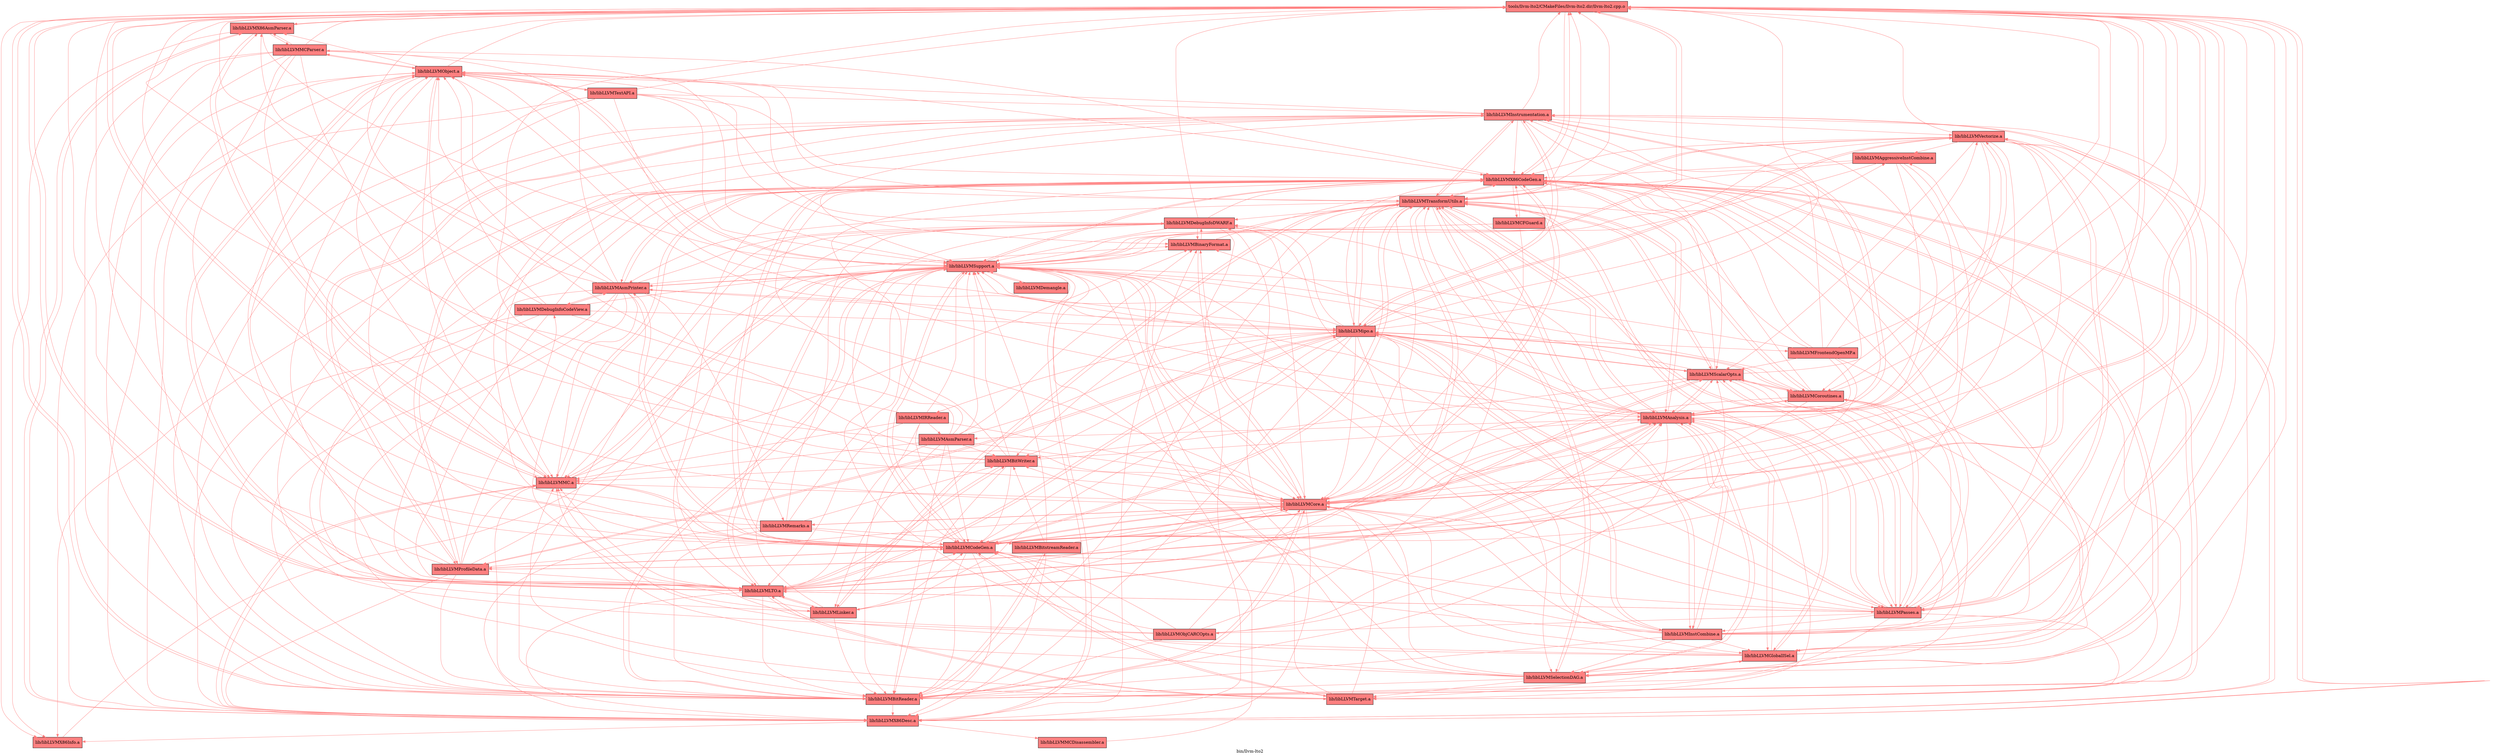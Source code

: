 digraph "bin/llvm-lto2" {
	label="bin/llvm-lto2";

	Node0x562ec1302b88 [shape=record,shape=record,style=filled,fillcolor="1.000000 0.5 1",label="{tools/llvm-lto2/CMakeFiles/llvm-lto2.dir/llvm-lto2.cpp.o}"];
	Node0x562ec1302b88 -> Node0x562ec12f8368[color="1.000000 0.5 1"];
	Node0x562ec1302b88 -> Node0x562ec12f7e68[color="1.000000 0.5 1"];
	Node0x562ec1302b88 -> Node0x562ec12f8d68[color="1.000000 0.5 1"];
	Node0x562ec1302b88 -> Node0x562ec12f8868[color="1.000000 0.5 1"];
	Node0x562ec1302b88 -> Node0x562ec12f9768[color="1.000000 0.5 1"];
	Node0x562ec1302b88 -> Node0x562ec12f9268[color="1.000000 0.5 1"];
	Node0x562ec1302b88 -> Node0x562ec12fa168[color="1.000000 0.5 1"];
	Node0x562ec1302b88 -> Node0x562ec12fab68[color="1.000000 0.5 1"];
	Node0x562ec1302b88 -> Node0x562ec12fa668[color="1.000000 0.5 1"];
	Node0x562ec1302b88 -> Node0x562ec12f1068[color="1.000000 0.5 1"];
	Node0x562ec1302b88 -> Node0x562ec12f1f68[color="1.000000 0.5 1"];
	Node0x562ec12f8368 [shape=record,shape=record,style=filled,fillcolor="1.000000 0.5 1",label="{lib/libLLVMX86AsmParser.a}"];
	Node0x562ec12f8368 -> Node0x562ec1302b88[color="1.000000 0.5 1"];
	Node0x562ec12f8368 -> Node0x562ec12f8d68[color="1.000000 0.5 1"];
	Node0x562ec12f8368 -> Node0x562ec12f8868[color="1.000000 0.5 1"];
	Node0x562ec12f8368 -> Node0x562ec12fa668[color="1.000000 0.5 1"];
	Node0x562ec12f8368 -> Node0x562ec12f1f68[color="1.000000 0.5 1"];
	Node0x562ec12f8368 -> Node0x562ec12fac58[color="1.000000 0.5 1"];
	Node0x562ec12f7e68 [shape=record,shape=record,style=filled,fillcolor="1.000000 0.5 1",label="{lib/libLLVMX86CodeGen.a}"];
	Node0x562ec12f7e68 -> Node0x562ec12f8d68[color="1.000000 0.5 1"];
	Node0x562ec12f7e68 -> Node0x562ec12f8868[color="1.000000 0.5 1"];
	Node0x562ec12f7e68 -> Node0x562ec12f9268[color="1.000000 0.5 1"];
	Node0x562ec12f7e68 -> Node0x562ec12fa168[color="1.000000 0.5 1"];
	Node0x562ec12f7e68 -> Node0x562ec12fa668[color="1.000000 0.5 1"];
	Node0x562ec12f7e68 -> Node0x562ec12f1f68[color="1.000000 0.5 1"];
	Node0x562ec12f7e68 -> Node0x562ec12e5f88[color="1.000000 0.5 1"];
	Node0x562ec12f7e68 -> Node0x562ec1302b88[color="1.000000 0.5 1"];
	Node0x562ec12f7e68 -> Node0x562ec12f1a68[color="1.000000 0.5 1"];
	Node0x562ec12f7e68 -> Node0x562ec12dd248[color="1.000000 0.5 1"];
	Node0x562ec12f7e68 -> Node0x562ec12f6c48[color="1.000000 0.5 1"];
	Node0x562ec12f7e68 -> Node0x562ec12dd798[color="1.000000 0.5 1"];
	Node0x562ec12f7e68 -> Node0x562ec12df4f8[color="1.000000 0.5 1"];
	Node0x562ec12f7e68 -> Node0x562ec12edf58[color="1.000000 0.5 1"];
	Node0x562ec12f7e68 -> Node0x562ec12f7198[color="1.000000 0.5 1"];
	Node0x562ec12f8d68 [shape=record,shape=record,style=filled,fillcolor="1.000000 0.5 1",label="{lib/libLLVMX86Desc.a}"];
	Node0x562ec12f8d68 -> Node0x562ec1302b88[color="1.000000 0.5 1"];
	Node0x562ec12f8d68 -> Node0x562ec12fa668[color="1.000000 0.5 1"];
	Node0x562ec12f8d68 -> Node0x562ec12f1f68[color="1.000000 0.5 1"];
	Node0x562ec12f8d68 -> Node0x562ec12f7e68[color="1.000000 0.5 1"];
	Node0x562ec12f8d68 -> Node0x562ec12f8868[color="1.000000 0.5 1"];
	Node0x562ec12f8d68 -> Node0x562ec12f2968[color="1.000000 0.5 1"];
	Node0x562ec12f8d68 -> Node0x562ec12f8368[color="1.000000 0.5 1"];
	Node0x562ec12f8d68 -> Node0x562ec12ecc98[color="1.000000 0.5 1"];
	Node0x562ec12f8868 [shape=record,shape=record,style=filled,fillcolor="1.000000 0.5 1",label="{lib/libLLVMX86Info.a}"];
	Node0x562ec12f8868 -> Node0x562ec12f1f68[color="1.000000 0.5 1"];
	Node0x562ec12f9768 [shape=record,shape=record,style=filled,fillcolor="1.000000 0.5 1",label="{lib/libLLVMBitReader.a}"];
	Node0x562ec12f9768 -> Node0x562ec1302b88[color="1.000000 0.5 1"];
	Node0x562ec12f9768 -> Node0x562ec12f7e68[color="1.000000 0.5 1"];
	Node0x562ec12f9768 -> Node0x562ec12f8d68[color="1.000000 0.5 1"];
	Node0x562ec12f9768 -> Node0x562ec12fa168[color="1.000000 0.5 1"];
	Node0x562ec12f9768 -> Node0x562ec12f1f68[color="1.000000 0.5 1"];
	Node0x562ec12f9768 -> Node0x562ec12edaf8[color="1.000000 0.5 1"];
	Node0x562ec12f9268 [shape=record,shape=record,style=filled,fillcolor="1.000000 0.5 1",label="{lib/libLLVMCodeGen.a}"];
	Node0x562ec12f9268 -> Node0x562ec12f7e68[color="1.000000 0.5 1"];
	Node0x562ec12f9268 -> Node0x562ec12fa168[color="1.000000 0.5 1"];
	Node0x562ec12f9268 -> Node0x562ec12f1f68[color="1.000000 0.5 1"];
	Node0x562ec12f9268 -> Node0x562ec12f6c48[color="1.000000 0.5 1"];
	Node0x562ec12f9268 -> Node0x562ec12fa668[color="1.000000 0.5 1"];
	Node0x562ec12f9268 -> Node0x562ec1302b88[color="1.000000 0.5 1"];
	Node0x562ec12f9268 -> Node0x562ec12f9768[color="1.000000 0.5 1"];
	Node0x562ec12f9268 -> Node0x562ec12f7198[color="1.000000 0.5 1"];
	Node0x562ec12f9268 -> Node0x562ec12f8d68[color="1.000000 0.5 1"];
	Node0x562ec12f9268 -> Node0x562ec12f1a68[color="1.000000 0.5 1"];
	Node0x562ec12f9268 -> Node0x562ec12edf58[color="1.000000 0.5 1"];
	Node0x562ec12f9268 -> Node0x562ec12e1a78[color="1.000000 0.5 1"];
	Node0x562ec12f9268 -> Node0x562ec12e5f88[color="1.000000 0.5 1"];
	Node0x562ec12fa168 [shape=record,shape=record,style=filled,fillcolor="1.000000 0.5 1",label="{lib/libLLVMCore.a}"];
	Node0x562ec12fa168 -> Node0x562ec1302b88[color="1.000000 0.5 1"];
	Node0x562ec12fa168 -> Node0x562ec12f7e68[color="1.000000 0.5 1"];
	Node0x562ec12fa168 -> Node0x562ec12f9268[color="1.000000 0.5 1"];
	Node0x562ec12fa168 -> Node0x562ec12f1f68[color="1.000000 0.5 1"];
	Node0x562ec12fa168 -> Node0x562ec12ecc98[color="1.000000 0.5 1"];
	Node0x562ec12fa168 -> Node0x562ec12f8d68[color="1.000000 0.5 1"];
	Node0x562ec12fa168 -> Node0x562ec12f9768[color="1.000000 0.5 1"];
	Node0x562ec12fa168 -> Node0x562ec12ed5f8[color="1.000000 0.5 1"];
	Node0x562ec12fab68 [shape=record,shape=record,style=filled,fillcolor="1.000000 0.5 1",label="{lib/libLLVMLTO.a}"];
	Node0x562ec12fab68 -> Node0x562ec1302b88[color="1.000000 0.5 1"];
	Node0x562ec12fab68 -> Node0x562ec12f8d68[color="1.000000 0.5 1"];
	Node0x562ec12fab68 -> Node0x562ec12f9768[color="1.000000 0.5 1"];
	Node0x562ec12fab68 -> Node0x562ec12f1f68[color="1.000000 0.5 1"];
	Node0x562ec12fab68 -> Node0x562ec12f7e68[color="1.000000 0.5 1"];
	Node0x562ec12fab68 -> Node0x562ec12f9268[color="1.000000 0.5 1"];
	Node0x562ec12fab68 -> Node0x562ec12fa168[color="1.000000 0.5 1"];
	Node0x562ec12fab68 -> Node0x562ec12f9c68[color="1.000000 0.5 1"];
	Node0x562ec12fab68 -> Node0x562ec12f1568[color="1.000000 0.5 1"];
	Node0x562ec12fab68 -> Node0x562ec12e0218[color="1.000000 0.5 1"];
	Node0x562ec12fab68 -> Node0x562ec12e1f78[color="1.000000 0.5 1"];
	Node0x562ec12fab68 -> Node0x562ec12f6c48[color="1.000000 0.5 1"];
	Node0x562ec12fab68 -> Node0x562ec12fa668[color="1.000000 0.5 1"];
	Node0x562ec12fab68 -> Node0x562ec12f1068[color="1.000000 0.5 1"];
	Node0x562ec12fab68 -> Node0x562ec12f1a68[color="1.000000 0.5 1"];
	Node0x562ec12fab68 -> Node0x562ec12f7198[color="1.000000 0.5 1"];
	Node0x562ec12fa668 [shape=record,shape=record,style=filled,fillcolor="1.000000 0.5 1",label="{lib/libLLVMMC.a}"];
	Node0x562ec12fa668 -> Node0x562ec12f8d68[color="1.000000 0.5 1"];
	Node0x562ec12fa668 -> Node0x562ec12f1f68[color="1.000000 0.5 1"];
	Node0x562ec12fa668 -> Node0x562ec1302b88[color="1.000000 0.5 1"];
	Node0x562ec12fa668 -> Node0x562ec12f9768[color="1.000000 0.5 1"];
	Node0x562ec12fa668 -> Node0x562ec12f9268[color="1.000000 0.5 1"];
	Node0x562ec12fa668 -> Node0x562ec12fa168[color="1.000000 0.5 1"];
	Node0x562ec12fa668 -> Node0x562ec12f8368[color="1.000000 0.5 1"];
	Node0x562ec12fa668 -> Node0x562ec12f7e68[color="1.000000 0.5 1"];
	Node0x562ec12fa668 -> Node0x562ec12ecc98[color="1.000000 0.5 1"];
	Node0x562ec12f1068 [shape=record,shape=record,style=filled,fillcolor="1.000000 0.5 1",label="{lib/libLLVMPasses.a}"];
	Node0x562ec12f1068 -> Node0x562ec1302b88[color="1.000000 0.5 1"];
	Node0x562ec12f1068 -> Node0x562ec12f7e68[color="1.000000 0.5 1"];
	Node0x562ec12f1068 -> Node0x562ec12f9768[color="1.000000 0.5 1"];
	Node0x562ec12f1068 -> Node0x562ec12f9268[color="1.000000 0.5 1"];
	Node0x562ec12f1068 -> Node0x562ec12fa168[color="1.000000 0.5 1"];
	Node0x562ec12f1068 -> Node0x562ec12fab68[color="1.000000 0.5 1"];
	Node0x562ec12f1068 -> Node0x562ec12e1a78[color="1.000000 0.5 1"];
	Node0x562ec12f1068 -> Node0x562ec12f1f68[color="1.000000 0.5 1"];
	Node0x562ec12f1068 -> Node0x562ec12f1a68[color="1.000000 0.5 1"];
	Node0x562ec12f1068 -> Node0x562ec12de7d8[color="1.000000 0.5 1"];
	Node0x562ec12f1068 -> Node0x562ec12e0218[color="1.000000 0.5 1"];
	Node0x562ec12f1068 -> Node0x562ec12e14d8[color="1.000000 0.5 1"];
	Node0x562ec12f1068 -> Node0x562ec12febc8[color="1.000000 0.5 1"];
	Node0x562ec12f1068 -> Node0x562ec12f79b8[color="1.000000 0.5 1"];
	Node0x562ec12f1068 -> Node0x562ec12f65b8[color="1.000000 0.5 1"];
	Node0x562ec12f1068 -> Node0x562ec12f6248[color="1.000000 0.5 1"];
	Node0x562ec12f1068 -> Node0x562ec12f7198[color="1.000000 0.5 1"];
	Node0x562ec12f1068 -> Node0x562ec12f6c48[color="1.000000 0.5 1"];
	Node0x562ec12f1f68 [shape=record,shape=record,style=filled,fillcolor="1.000000 0.5 1",label="{lib/libLLVMSupport.a}"];
	Node0x562ec12f1f68 -> Node0x562ec1302b88[color="1.000000 0.5 1"];
	Node0x562ec12f1f68 -> Node0x562ec12f7e68[color="1.000000 0.5 1"];
	Node0x562ec12f1f68 -> Node0x562ec12f9768[color="1.000000 0.5 1"];
	Node0x562ec12f1f68 -> Node0x562ec12f9268[color="1.000000 0.5 1"];
	Node0x562ec12f1f68 -> Node0x562ec12fa168[color="1.000000 0.5 1"];
	Node0x562ec12f1f68 -> Node0x562ec12fab68[color="1.000000 0.5 1"];
	Node0x562ec12f1f68 -> Node0x562ec12f1568[color="1.000000 0.5 1"];
	Node0x562ec12f1f68 -> Node0x562ec12fa668[color="1.000000 0.5 1"];
	Node0x562ec12f1f68 -> Node0x562ec12f8d68[color="1.000000 0.5 1"];
	Node0x562ec12f1f68 -> Node0x562ec12e5f88[color="1.000000 0.5 1"];
	Node0x562ec12f1f68 -> Node0x562ec12ec1f8[color="1.000000 0.5 1"];
	Node0x562ec12fac58 [shape=record,shape=record,style=filled,fillcolor="1.000000 0.5 1",label="{lib/libLLVMMCParser.a}"];
	Node0x562ec12fac58 -> Node0x562ec1302b88[color="1.000000 0.5 1"];
	Node0x562ec12fac58 -> Node0x562ec12f8368[color="1.000000 0.5 1"];
	Node0x562ec12fac58 -> Node0x562ec12f7e68[color="1.000000 0.5 1"];
	Node0x562ec12fac58 -> Node0x562ec12f8d68[color="1.000000 0.5 1"];
	Node0x562ec12fac58 -> Node0x562ec12f9768[color="1.000000 0.5 1"];
	Node0x562ec12fac58 -> Node0x562ec12f9268[color="1.000000 0.5 1"];
	Node0x562ec12fac58 -> Node0x562ec12fab68[color="1.000000 0.5 1"];
	Node0x562ec12fac58 -> Node0x562ec12fa668[color="1.000000 0.5 1"];
	Node0x562ec12fac58 -> Node0x562ec12f1568[color="1.000000 0.5 1"];
	Node0x562ec12fac58 -> Node0x562ec12f1f68[color="1.000000 0.5 1"];
	Node0x562ec12fac58 -> Node0x562ec12fa168[color="1.000000 0.5 1"];
	Node0x562ec12e5f88 [shape=record,shape=record,style=filled,fillcolor="1.000000 0.5 1",label="{lib/libLLVMAsmPrinter.a}"];
	Node0x562ec12e5f88 -> Node0x562ec1302b88[color="1.000000 0.5 1"];
	Node0x562ec12e5f88 -> Node0x562ec12f7e68[color="1.000000 0.5 1"];
	Node0x562ec12e5f88 -> Node0x562ec12f8d68[color="1.000000 0.5 1"];
	Node0x562ec12e5f88 -> Node0x562ec12f9768[color="1.000000 0.5 1"];
	Node0x562ec12e5f88 -> Node0x562ec12f9268[color="1.000000 0.5 1"];
	Node0x562ec12e5f88 -> Node0x562ec12fa168[color="1.000000 0.5 1"];
	Node0x562ec12e5f88 -> Node0x562ec12fab68[color="1.000000 0.5 1"];
	Node0x562ec12e5f88 -> Node0x562ec12fa668[color="1.000000 0.5 1"];
	Node0x562ec12e5f88 -> Node0x562ec12f1f68[color="1.000000 0.5 1"];
	Node0x562ec12e5f88 -> Node0x562ec12f1a68[color="1.000000 0.5 1"];
	Node0x562ec12e5f88 -> Node0x562ec12f6c48[color="1.000000 0.5 1"];
	Node0x562ec12e5f88 -> Node0x562ec12ed5f8[color="1.000000 0.5 1"];
	Node0x562ec12e5f88 -> Node0x562ec12ecc98[color="1.000000 0.5 1"];
	Node0x562ec12e5f88 -> Node0x562ec12f8368[color="1.000000 0.5 1"];
	Node0x562ec12e5f88 -> Node0x562ec12f1568[color="1.000000 0.5 1"];
	Node0x562ec12e5f88 -> Node0x562ec12fac58[color="1.000000 0.5 1"];
	Node0x562ec12e5f88 -> Node0x562ec12de0f8[color="1.000000 0.5 1"];
	Node0x562ec12e5f88 -> Node0x562ec12f8db8[color="1.000000 0.5 1"];
	Node0x562ec12f1a68 [shape=record,shape=record,style=filled,fillcolor="1.000000 0.5 1",label="{lib/libLLVMTarget.a}"];
	Node0x562ec12f1a68 -> Node0x562ec12f7e68[color="1.000000 0.5 1"];
	Node0x562ec12f1a68 -> Node0x562ec12f9268[color="1.000000 0.5 1"];
	Node0x562ec12f1a68 -> Node0x562ec12fa168[color="1.000000 0.5 1"];
	Node0x562ec12f1a68 -> Node0x562ec12fa668[color="1.000000 0.5 1"];
	Node0x562ec12f1a68 -> Node0x562ec12f1f68[color="1.000000 0.5 1"];
	Node0x562ec12f1a68 -> Node0x562ec12fab68[color="1.000000 0.5 1"];
	Node0x562ec12f1a68 -> Node0x562ec12f6c48[color="1.000000 0.5 1"];
	Node0x562ec12dd248 [shape=record,shape=record,style=filled,fillcolor="1.000000 0.5 1",label="{lib/libLLVMSelectionDAG.a}"];
	Node0x562ec12dd248 -> Node0x562ec1302b88[color="1.000000 0.5 1"];
	Node0x562ec12dd248 -> Node0x562ec12f7e68[color="1.000000 0.5 1"];
	Node0x562ec12dd248 -> Node0x562ec12f9268[color="1.000000 0.5 1"];
	Node0x562ec12dd248 -> Node0x562ec12fa168[color="1.000000 0.5 1"];
	Node0x562ec12dd248 -> Node0x562ec12f1f68[color="1.000000 0.5 1"];
	Node0x562ec12dd248 -> Node0x562ec12f6c48[color="1.000000 0.5 1"];
	Node0x562ec12dd248 -> Node0x562ec12fa668[color="1.000000 0.5 1"];
	Node0x562ec12dd248 -> Node0x562ec12f9768[color="1.000000 0.5 1"];
	Node0x562ec12dd248 -> Node0x562ec12f1a68[color="1.000000 0.5 1"];
	Node0x562ec12dd248 -> Node0x562ec12de0f8[color="1.000000 0.5 1"];
	Node0x562ec12dd248 -> Node0x562ec12dd798[color="1.000000 0.5 1"];
	Node0x562ec12dd248 -> Node0x562ec12f7198[color="1.000000 0.5 1"];
	Node0x562ec12f6c48 [shape=record,shape=record,style=filled,fillcolor="1.000000 0.5 1",label="{lib/libLLVMAnalysis.a}"];
	Node0x562ec12f6c48 -> Node0x562ec1302b88[color="1.000000 0.5 1"];
	Node0x562ec12f6c48 -> Node0x562ec12f7e68[color="1.000000 0.5 1"];
	Node0x562ec12f6c48 -> Node0x562ec12fa168[color="1.000000 0.5 1"];
	Node0x562ec12f6c48 -> Node0x562ec12f1068[color="1.000000 0.5 1"];
	Node0x562ec12f6c48 -> Node0x562ec12e1a78[color="1.000000 0.5 1"];
	Node0x562ec12f6c48 -> Node0x562ec12f1f68[color="1.000000 0.5 1"];
	Node0x562ec12f6c48 -> Node0x562ec12f9768[color="1.000000 0.5 1"];
	Node0x562ec12f6c48 -> Node0x562ec12f9268[color="1.000000 0.5 1"];
	Node0x562ec12f6c48 -> Node0x562ec12e0218[color="1.000000 0.5 1"];
	Node0x562ec12f6c48 -> Node0x562ec12f79b8[color="1.000000 0.5 1"];
	Node0x562ec12f6c48 -> Node0x562ec12fab68[color="1.000000 0.5 1"];
	Node0x562ec12f6c48 -> Node0x562ec12de0f8[color="1.000000 0.5 1"];
	Node0x562ec12f6c48 -> Node0x562ec12de7d8[color="1.000000 0.5 1"];
	Node0x562ec12f6c48 -> Node0x562ec12dd248[color="1.000000 0.5 1"];
	Node0x562ec12f6c48 -> Node0x562ec12f65b8[color="1.000000 0.5 1"];
	Node0x562ec12f6c48 -> Node0x562ec12febc8[color="1.000000 0.5 1"];
	Node0x562ec12f6c48 -> Node0x562ec12edf58[color="1.000000 0.5 1"];
	Node0x562ec12f6c48 -> Node0x562ec12f7198[color="1.000000 0.5 1"];
	Node0x562ec12f6c48 -> Node0x562ec12dd798[color="1.000000 0.5 1"];
	Node0x562ec12f6c48 -> Node0x562ec12ecc98[color="1.000000 0.5 1"];
	Node0x562ec12f6c48 -> Node0x562ec12f1568[color="1.000000 0.5 1"];
	Node0x562ec12f6c48 -> Node0x562ec12f7f08[color="1.000000 0.5 1"];
	Node0x562ec12dd798 [shape=record,shape=record,style=filled,fillcolor="1.000000 0.5 1",label="{lib/libLLVMGlobalISel.a}"];
	Node0x562ec12dd798 -> Node0x562ec12f7e68[color="1.000000 0.5 1"];
	Node0x562ec12dd798 -> Node0x562ec12f9268[color="1.000000 0.5 1"];
	Node0x562ec12dd798 -> Node0x562ec12fa168[color="1.000000 0.5 1"];
	Node0x562ec12dd798 -> Node0x562ec12f1f68[color="1.000000 0.5 1"];
	Node0x562ec12dd798 -> Node0x562ec1302b88[color="1.000000 0.5 1"];
	Node0x562ec12dd798 -> Node0x562ec12fa668[color="1.000000 0.5 1"];
	Node0x562ec12dd798 -> Node0x562ec12f1a68[color="1.000000 0.5 1"];
	Node0x562ec12dd798 -> Node0x562ec12dd248[color="1.000000 0.5 1"];
	Node0x562ec12dd798 -> Node0x562ec12f6c48[color="1.000000 0.5 1"];
	Node0x562ec12dd798 -> Node0x562ec12f7198[color="1.000000 0.5 1"];
	Node0x562ec12df4f8 [shape=record,shape=record,style=filled,fillcolor="1.000000 0.5 1",label="{lib/libLLVMCFGuard.a}"];
	Node0x562ec12df4f8 -> Node0x562ec12f7e68[color="1.000000 0.5 1"];
	Node0x562ec12df4f8 -> Node0x562ec12fa168[color="1.000000 0.5 1"];
	Node0x562ec12df4f8 -> Node0x562ec12f1f68[color="1.000000 0.5 1"];
	Node0x562ec12edf58 [shape=record,shape=record,style=filled,fillcolor="1.000000 0.5 1",label="{lib/libLLVMProfileData.a}"];
	Node0x562ec12edf58 -> Node0x562ec1302b88[color="1.000000 0.5 1"];
	Node0x562ec12edf58 -> Node0x562ec12f7e68[color="1.000000 0.5 1"];
	Node0x562ec12edf58 -> Node0x562ec12f9768[color="1.000000 0.5 1"];
	Node0x562ec12edf58 -> Node0x562ec12f9268[color="1.000000 0.5 1"];
	Node0x562ec12edf58 -> Node0x562ec12fa168[color="1.000000 0.5 1"];
	Node0x562ec12edf58 -> Node0x562ec12f1f68[color="1.000000 0.5 1"];
	Node0x562ec12edf58 -> Node0x562ec12e0218[color="1.000000 0.5 1"];
	Node0x562ec12edf58 -> Node0x562ec12f79b8[color="1.000000 0.5 1"];
	Node0x562ec12edf58 -> Node0x562ec12f8d68[color="1.000000 0.5 1"];
	Node0x562ec12edf58 -> Node0x562ec12f6c48[color="1.000000 0.5 1"];
	Node0x562ec12edf58 -> Node0x562ec12fab68[color="1.000000 0.5 1"];
	Node0x562ec12edf58 -> Node0x562ec12fa668[color="1.000000 0.5 1"];
	Node0x562ec12edf58 -> Node0x562ec12f1568[color="1.000000 0.5 1"];
	Node0x562ec12edf58 -> Node0x562ec12f8db8[color="1.000000 0.5 1"];
	Node0x562ec12f7198 [shape=record,shape=record,style=filled,fillcolor="1.000000 0.5 1",label="{lib/libLLVMTransformUtils.a}"];
	Node0x562ec12f7198 -> Node0x562ec1302b88[color="1.000000 0.5 1"];
	Node0x562ec12f7198 -> Node0x562ec12f7e68[color="1.000000 0.5 1"];
	Node0x562ec12f7198 -> Node0x562ec12fa168[color="1.000000 0.5 1"];
	Node0x562ec12f7198 -> Node0x562ec12f1f68[color="1.000000 0.5 1"];
	Node0x562ec12f7198 -> Node0x562ec12f1568[color="1.000000 0.5 1"];
	Node0x562ec12f7198 -> Node0x562ec12f9268[color="1.000000 0.5 1"];
	Node0x562ec12f7198 -> Node0x562ec12de0f8[color="1.000000 0.5 1"];
	Node0x562ec12f7198 -> Node0x562ec12dd248[color="1.000000 0.5 1"];
	Node0x562ec12f7198 -> Node0x562ec12e0218[color="1.000000 0.5 1"];
	Node0x562ec12f7198 -> Node0x562ec12f6c48[color="1.000000 0.5 1"];
	Node0x562ec12f7198 -> Node0x562ec12dd798[color="1.000000 0.5 1"];
	Node0x562ec12f7198 -> Node0x562ec12f1068[color="1.000000 0.5 1"];
	Node0x562ec12f7198 -> Node0x562ec12e1a78[color="1.000000 0.5 1"];
	Node0x562ec12f7198 -> Node0x562ec12f9768[color="1.000000 0.5 1"];
	Node0x562ec12f7198 -> Node0x562ec12fab68[color="1.000000 0.5 1"];
	Node0x562ec12f7198 -> Node0x562ec12de7d8[color="1.000000 0.5 1"];
	Node0x562ec12f7198 -> Node0x562ec12e5f88[color="1.000000 0.5 1"];
	Node0x562ec12f7198 -> Node0x562ec12f65b8[color="1.000000 0.5 1"];
	Node0x562ec12f7198 -> Node0x562ec12e1f78[color="1.000000 0.5 1"];
	Node0x562ec12f7198 -> Node0x562ec12febc8[color="1.000000 0.5 1"];
	Node0x562ec12f7198 -> Node0x562ec12f79b8[color="1.000000 0.5 1"];
	Node0x562ec12f7198 -> Node0x562ec12f9c68[color="1.000000 0.5 1"];
	Node0x562ec12f2968 [shape=record,shape=record,style=filled,fillcolor="1.000000 0.5 1",label="{lib/libLLVMMCDisassembler.a}"];
	Node0x562ec12f2968 -> Node0x562ec12f1f68[color="1.000000 0.5 1"];
	Node0x562ec12ecc98 [shape=record,shape=record,style=filled,fillcolor="1.000000 0.5 1",label="{lib/libLLVMBinaryFormat.a}"];
	Node0x562ec12ecc98 -> Node0x562ec12fa168[color="1.000000 0.5 1"];
	Node0x562ec12ecc98 -> Node0x562ec12f1f68[color="1.000000 0.5 1"];
	Node0x562ec12ecc98 -> Node0x562ec12de0f8[color="1.000000 0.5 1"];
	Node0x562ec12ecc98 -> Node0x562ec1302b88[color="1.000000 0.5 1"];
	Node0x562ec12edaf8 [shape=record,shape=record,style=filled,fillcolor="1.000000 0.5 1",label="{lib/libLLVMBitstreamReader.a}"];
	Node0x562ec12edaf8 -> Node0x562ec12f8d68[color="1.000000 0.5 1"];
	Node0x562ec12edaf8 -> Node0x562ec12f9768[color="1.000000 0.5 1"];
	Node0x562ec12edaf8 -> Node0x562ec12fa168[color="1.000000 0.5 1"];
	Node0x562ec12edaf8 -> Node0x562ec12f1f68[color="1.000000 0.5 1"];
	Node0x562ec12edaf8 -> Node0x562ec12e1f78[color="1.000000 0.5 1"];
	Node0x562ec12e1a78 [shape=record,shape=record,style=filled,fillcolor="1.000000 0.5 1",label="{lib/libLLVMScalarOpts.a}"];
	Node0x562ec12e1a78 -> Node0x562ec1302b88[color="1.000000 0.5 1"];
	Node0x562ec12e1a78 -> Node0x562ec12f7e68[color="1.000000 0.5 1"];
	Node0x562ec12e1a78 -> Node0x562ec12f9268[color="1.000000 0.5 1"];
	Node0x562ec12e1a78 -> Node0x562ec12fa168[color="1.000000 0.5 1"];
	Node0x562ec12e1a78 -> Node0x562ec12f1f68[color="1.000000 0.5 1"];
	Node0x562ec12e1a78 -> Node0x562ec12e0218[color="1.000000 0.5 1"];
	Node0x562ec12e1a78 -> Node0x562ec12f6c48[color="1.000000 0.5 1"];
	Node0x562ec12e1a78 -> Node0x562ec12f1068[color="1.000000 0.5 1"];
	Node0x562ec12e1a78 -> Node0x562ec12f7198[color="1.000000 0.5 1"];
	Node0x562ec12e1a78 -> Node0x562ec12de7d8[color="1.000000 0.5 1"];
	Node0x562ec12e1a78 -> Node0x562ec12dd248[color="1.000000 0.5 1"];
	Node0x562ec12e1a78 -> Node0x562ec12f9768[color="1.000000 0.5 1"];
	Node0x562ec12e1a78 -> Node0x562ec12e1f78[color="1.000000 0.5 1"];
	Node0x562ec12ed5f8 [shape=record,shape=record,style=filled,fillcolor="1.000000 0.5 1",label="{lib/libLLVMRemarks.a}"];
	Node0x562ec12ed5f8 -> Node0x562ec1302b88[color="1.000000 0.5 1"];
	Node0x562ec12ed5f8 -> Node0x562ec12f1f68[color="1.000000 0.5 1"];
	Node0x562ec12ed5f8 -> Node0x562ec12f9768[color="1.000000 0.5 1"];
	Node0x562ec12ed5f8 -> Node0x562ec12f9268[color="1.000000 0.5 1"];
	Node0x562ec12ed5f8 -> Node0x562ec12fa168[color="1.000000 0.5 1"];
	Node0x562ec12ed5f8 -> Node0x562ec12e1f78[color="1.000000 0.5 1"];
	Node0x562ec12ed5f8 -> Node0x562ec12f8d68[color="1.000000 0.5 1"];
	Node0x562ec12ed5f8 -> Node0x562ec12f1568[color="1.000000 0.5 1"];
	Node0x562ec12ed5f8 -> Node0x562ec12de0f8[color="1.000000 0.5 1"];
	Node0x562ec12ed5f8 -> Node0x562ec12edaf8[color="1.000000 0.5 1"];
	Node0x562ec12f9c68 [shape=record,shape=record,style=filled,fillcolor="1.000000 0.5 1",label="{lib/libLLVMLinker.a}"];
	Node0x562ec12f9c68 -> Node0x562ec12f7e68[color="1.000000 0.5 1"];
	Node0x562ec12f9c68 -> Node0x562ec12f9768[color="1.000000 0.5 1"];
	Node0x562ec12f9c68 -> Node0x562ec12f9268[color="1.000000 0.5 1"];
	Node0x562ec12f9c68 -> Node0x562ec12fa168[color="1.000000 0.5 1"];
	Node0x562ec12f9c68 -> Node0x562ec12fab68[color="1.000000 0.5 1"];
	Node0x562ec12f9c68 -> Node0x562ec12f1568[color="1.000000 0.5 1"];
	Node0x562ec12f9c68 -> Node0x562ec12f1f68[color="1.000000 0.5 1"];
	Node0x562ec12f9c68 -> Node0x562ec12f7198[color="1.000000 0.5 1"];
	Node0x562ec12f1568 [shape=record,shape=record,style=filled,fillcolor="1.000000 0.5 1",label="{lib/libLLVMObject.a}"];
	Node0x562ec12f1568 -> Node0x562ec1302b88[color="1.000000 0.5 1"];
	Node0x562ec12f1568 -> Node0x562ec12f9768[color="1.000000 0.5 1"];
	Node0x562ec12f1568 -> Node0x562ec12fa168[color="1.000000 0.5 1"];
	Node0x562ec12f1568 -> Node0x562ec12fab68[color="1.000000 0.5 1"];
	Node0x562ec12f1568 -> Node0x562ec12f1f68[color="1.000000 0.5 1"];
	Node0x562ec12f1568 -> Node0x562ec12ecc98[color="1.000000 0.5 1"];
	Node0x562ec12f1568 -> Node0x562ec12f7e68[color="1.000000 0.5 1"];
	Node0x562ec12f1568 -> Node0x562ec12fa668[color="1.000000 0.5 1"];
	Node0x562ec12f1568 -> Node0x562ec12f8d68[color="1.000000 0.5 1"];
	Node0x562ec12f1568 -> Node0x562ec12f8368[color="1.000000 0.5 1"];
	Node0x562ec12f1568 -> Node0x562ec12f9268[color="1.000000 0.5 1"];
	Node0x562ec12f1568 -> Node0x562ec12fac58[color="1.000000 0.5 1"];
	Node0x562ec12f1568 -> Node0x562ec12f8cc8[color="1.000000 0.5 1"];
	Node0x562ec12e0218 [shape=record,shape=record,style=filled,fillcolor="1.000000 0.5 1",label="{lib/libLLVMipo.a}"];
	Node0x562ec12e0218 -> Node0x562ec12f7e68[color="1.000000 0.5 1"];
	Node0x562ec12e0218 -> Node0x562ec12f9268[color="1.000000 0.5 1"];
	Node0x562ec12e0218 -> Node0x562ec12fa168[color="1.000000 0.5 1"];
	Node0x562ec12e0218 -> Node0x562ec12f1f68[color="1.000000 0.5 1"];
	Node0x562ec12e0218 -> Node0x562ec12f7198[color="1.000000 0.5 1"];
	Node0x562ec12e0218 -> Node0x562ec12f6c48[color="1.000000 0.5 1"];
	Node0x562ec12e0218 -> Node0x562ec12f1068[color="1.000000 0.5 1"];
	Node0x562ec12e0218 -> Node0x562ec12de0f8[color="1.000000 0.5 1"];
	Node0x562ec12e0218 -> Node0x562ec1302b88[color="1.000000 0.5 1"];
	Node0x562ec12e0218 -> Node0x562ec12f9768[color="1.000000 0.5 1"];
	Node0x562ec12e0218 -> Node0x562ec12dd248[color="1.000000 0.5 1"];
	Node0x562ec12e0218 -> Node0x562ec12de7d8[color="1.000000 0.5 1"];
	Node0x562ec12e0218 -> Node0x562ec12e5f88[color="1.000000 0.5 1"];
	Node0x562ec12e0218 -> Node0x562ec12fab68[color="1.000000 0.5 1"];
	Node0x562ec12e0218 -> Node0x562ec12f9c68[color="1.000000 0.5 1"];
	Node0x562ec12e0218 -> Node0x562ec12f8458[color="1.000000 0.5 1"];
	Node0x562ec12e0218 -> Node0x562ec12f7508[color="1.000000 0.5 1"];
	Node0x562ec12e0218 -> Node0x562ec12dd798[color="1.000000 0.5 1"];
	Node0x562ec12e0218 -> Node0x562ec12e1a78[color="1.000000 0.5 1"];
	Node0x562ec12e0218 -> Node0x562ec12e14d8[color="1.000000 0.5 1"];
	Node0x562ec12e0218 -> Node0x562ec12febc8[color="1.000000 0.5 1"];
	Node0x562ec12e0218 -> Node0x562ec12f79b8[color="1.000000 0.5 1"];
	Node0x562ec12e0218 -> Node0x562ec12f65b8[color="1.000000 0.5 1"];
	Node0x562ec12e0218 -> Node0x562ec12f1568[color="1.000000 0.5 1"];
	Node0x562ec12e0218 -> Node0x562ec12edf58[color="1.000000 0.5 1"];
	Node0x562ec12e0218 -> Node0x562ec12e1f78[color="1.000000 0.5 1"];
	Node0x562ec12e1f78 [shape=record,shape=record,style=filled,fillcolor="1.000000 0.5 1",label="{lib/libLLVMBitWriter.a}"];
	Node0x562ec12e1f78 -> Node0x562ec1302b88[color="1.000000 0.5 1"];
	Node0x562ec12e1f78 -> Node0x562ec12f7e68[color="1.000000 0.5 1"];
	Node0x562ec12e1f78 -> Node0x562ec12f9768[color="1.000000 0.5 1"];
	Node0x562ec12e1f78 -> Node0x562ec12f9268[color="1.000000 0.5 1"];
	Node0x562ec12e1f78 -> Node0x562ec12fa168[color="1.000000 0.5 1"];
	Node0x562ec12e1f78 -> Node0x562ec12fab68[color="1.000000 0.5 1"];
	Node0x562ec12e1f78 -> Node0x562ec12fa668[color="1.000000 0.5 1"];
	Node0x562ec12e1f78 -> Node0x562ec12f1568[color="1.000000 0.5 1"];
	Node0x562ec12e1f78 -> Node0x562ec12f1f68[color="1.000000 0.5 1"];
	Node0x562ec12e1f78 -> Node0x562ec12f6c48[color="1.000000 0.5 1"];
	Node0x562ec12f8cc8 [shape=record,shape=record,style=filled,fillcolor="1.000000 0.5 1",label="{lib/libLLVMTextAPI.a}"];
	Node0x562ec12f8cc8 -> Node0x562ec12f1f68[color="1.000000 0.5 1"];
	Node0x562ec12f8cc8 -> Node0x562ec1302b88[color="1.000000 0.5 1"];
	Node0x562ec12f8cc8 -> Node0x562ec12f9768[color="1.000000 0.5 1"];
	Node0x562ec12f8cc8 -> Node0x562ec12f9268[color="1.000000 0.5 1"];
	Node0x562ec12f8cc8 -> Node0x562ec12f1568[color="1.000000 0.5 1"];
	Node0x562ec12f8cc8 -> Node0x562ec12e0218[color="1.000000 0.5 1"];
	Node0x562ec12f8cc8 -> Node0x562ec12f7e68[color="1.000000 0.5 1"];
	Node0x562ec12f8cc8 -> Node0x562ec12f79b8[color="1.000000 0.5 1"];
	Node0x562ec12f8cc8 -> Node0x562ec12f7198[color="1.000000 0.5 1"];
	Node0x562ec12f8cc8 -> Node0x562ec12f8d68[color="1.000000 0.5 1"];
	Node0x562ec12de7d8 [shape=record,shape=record,style=filled,fillcolor="1.000000 0.5 1",label="{lib/libLLVMCoroutines.a}"];
	Node0x562ec12de7d8 -> Node0x562ec12f7e68[color="1.000000 0.5 1"];
	Node0x562ec12de7d8 -> Node0x562ec12fa168[color="1.000000 0.5 1"];
	Node0x562ec12de7d8 -> Node0x562ec12f1f68[color="1.000000 0.5 1"];
	Node0x562ec12de7d8 -> Node0x562ec12e1a78[color="1.000000 0.5 1"];
	Node0x562ec12de7d8 -> Node0x562ec12f9268[color="1.000000 0.5 1"];
	Node0x562ec12de7d8 -> Node0x562ec12e0218[color="1.000000 0.5 1"];
	Node0x562ec12de7d8 -> Node0x562ec12f7198[color="1.000000 0.5 1"];
	Node0x562ec12de7d8 -> Node0x562ec12f6c48[color="1.000000 0.5 1"];
	Node0x562ec12de7d8 -> Node0x562ec1302b88[color="1.000000 0.5 1"];
	Node0x562ec12de7d8 -> Node0x562ec12f9768[color="1.000000 0.5 1"];
	Node0x562ec12de7d8 -> Node0x562ec12f1068[color="1.000000 0.5 1"];
	Node0x562ec12e14d8 [shape=record,shape=record,style=filled,fillcolor="1.000000 0.5 1",label="{lib/libLLVMAggressiveInstCombine.a}"];
	Node0x562ec12e14d8 -> Node0x562ec12f7e68[color="1.000000 0.5 1"];
	Node0x562ec12e14d8 -> Node0x562ec12f9268[color="1.000000 0.5 1"];
	Node0x562ec12e14d8 -> Node0x562ec12fa168[color="1.000000 0.5 1"];
	Node0x562ec12e14d8 -> Node0x562ec12f1f68[color="1.000000 0.5 1"];
	Node0x562ec12e14d8 -> Node0x562ec12f7198[color="1.000000 0.5 1"];
	Node0x562ec12e14d8 -> Node0x562ec12f6c48[color="1.000000 0.5 1"];
	Node0x562ec12febc8 [shape=record,shape=record,style=filled,fillcolor="1.000000 0.5 1",label="{lib/libLLVMVectorize.a}"];
	Node0x562ec12febc8 -> Node0x562ec12f7e68[color="1.000000 0.5 1"];
	Node0x562ec12febc8 -> Node0x562ec12f9268[color="1.000000 0.5 1"];
	Node0x562ec12febc8 -> Node0x562ec12fa168[color="1.000000 0.5 1"];
	Node0x562ec12febc8 -> Node0x562ec12f1068[color="1.000000 0.5 1"];
	Node0x562ec12febc8 -> Node0x562ec12f1f68[color="1.000000 0.5 1"];
	Node0x562ec12febc8 -> Node0x562ec12dd798[color="1.000000 0.5 1"];
	Node0x562ec12febc8 -> Node0x562ec12de7d8[color="1.000000 0.5 1"];
	Node0x562ec12febc8 -> Node0x562ec12e1a78[color="1.000000 0.5 1"];
	Node0x562ec12febc8 -> Node0x562ec12f7198[color="1.000000 0.5 1"];
	Node0x562ec12febc8 -> Node0x562ec12f6c48[color="1.000000 0.5 1"];
	Node0x562ec12febc8 -> Node0x562ec1302b88[color="1.000000 0.5 1"];
	Node0x562ec12febc8 -> Node0x562ec12f9768[color="1.000000 0.5 1"];
	Node0x562ec12febc8 -> Node0x562ec12e0218[color="1.000000 0.5 1"];
	Node0x562ec12febc8 -> Node0x562ec12e14d8[color="1.000000 0.5 1"];
	Node0x562ec12f79b8 [shape=record,shape=record,style=filled,fillcolor="1.000000 0.5 1",label="{lib/libLLVMInstrumentation.a}"];
	Node0x562ec12f79b8 -> Node0x562ec1302b88[color="1.000000 0.5 1"];
	Node0x562ec12f79b8 -> Node0x562ec12f7e68[color="1.000000 0.5 1"];
	Node0x562ec12f79b8 -> Node0x562ec12f9768[color="1.000000 0.5 1"];
	Node0x562ec12f79b8 -> Node0x562ec12f9268[color="1.000000 0.5 1"];
	Node0x562ec12f79b8 -> Node0x562ec12fa168[color="1.000000 0.5 1"];
	Node0x562ec12f79b8 -> Node0x562ec12fa668[color="1.000000 0.5 1"];
	Node0x562ec12f79b8 -> Node0x562ec12f1f68[color="1.000000 0.5 1"];
	Node0x562ec12f79b8 -> Node0x562ec12f7198[color="1.000000 0.5 1"];
	Node0x562ec12f79b8 -> Node0x562ec12f6c48[color="1.000000 0.5 1"];
	Node0x562ec12f79b8 -> Node0x562ec12e0218[color="1.000000 0.5 1"];
	Node0x562ec12f79b8 -> Node0x562ec12edf58[color="1.000000 0.5 1"];
	Node0x562ec12f79b8 -> Node0x562ec12e1a78[color="1.000000 0.5 1"];
	Node0x562ec12f79b8 -> Node0x562ec12febc8[color="1.000000 0.5 1"];
	Node0x562ec12f79b8 -> Node0x562ec12de7d8[color="1.000000 0.5 1"];
	Node0x562ec12f79b8 -> Node0x562ec12fab68[color="1.000000 0.5 1"];
	Node0x562ec12f79b8 -> Node0x562ec12f1568[color="1.000000 0.5 1"];
	Node0x562ec12f79b8 -> Node0x562ec12f1068[color="1.000000 0.5 1"];
	Node0x562ec12f65b8 [shape=record,shape=record,style=filled,fillcolor="1.000000 0.5 1",label="{lib/libLLVMInstCombine.a}"];
	Node0x562ec12f65b8 -> Node0x562ec1302b88[color="1.000000 0.5 1"];
	Node0x562ec12f65b8 -> Node0x562ec12f7e68[color="1.000000 0.5 1"];
	Node0x562ec12f65b8 -> Node0x562ec12f9768[color="1.000000 0.5 1"];
	Node0x562ec12f65b8 -> Node0x562ec12f9268[color="1.000000 0.5 1"];
	Node0x562ec12f65b8 -> Node0x562ec12fa168[color="1.000000 0.5 1"];
	Node0x562ec12f65b8 -> Node0x562ec12e1a78[color="1.000000 0.5 1"];
	Node0x562ec12f65b8 -> Node0x562ec12f1f68[color="1.000000 0.5 1"];
	Node0x562ec12f65b8 -> Node0x562ec12dd248[color="1.000000 0.5 1"];
	Node0x562ec12f65b8 -> Node0x562ec12de7d8[color="1.000000 0.5 1"];
	Node0x562ec12f65b8 -> Node0x562ec12febc8[color="1.000000 0.5 1"];
	Node0x562ec12f65b8 -> Node0x562ec12f7198[color="1.000000 0.5 1"];
	Node0x562ec12f65b8 -> Node0x562ec12f6c48[color="1.000000 0.5 1"];
	Node0x562ec12f65b8 -> Node0x562ec12e0218[color="1.000000 0.5 1"];
	Node0x562ec12f65b8 -> Node0x562ec12dd798[color="1.000000 0.5 1"];
	Node0x562ec12f65b8 -> Node0x562ec12e1f78[color="1.000000 0.5 1"];
	Node0x562ec12f65b8 -> Node0x562ec12f79b8[color="1.000000 0.5 1"];
	Node0x562ec12f6248 [shape=record,shape=record,style=filled,fillcolor="1.000000 0.5 1",label="{lib/libLLVMObjCARCOpts.a}"];
	Node0x562ec12f6248 -> Node0x562ec12f7e68[color="1.000000 0.5 1"];
	Node0x562ec12f6248 -> Node0x562ec12f9268[color="1.000000 0.5 1"];
	Node0x562ec12f6248 -> Node0x562ec12fa168[color="1.000000 0.5 1"];
	Node0x562ec12f6248 -> Node0x562ec12e1a78[color="1.000000 0.5 1"];
	Node0x562ec12f6248 -> Node0x562ec12f1f68[color="1.000000 0.5 1"];
	Node0x562ec12f6248 -> Node0x562ec12f79b8[color="1.000000 0.5 1"];
	Node0x562ec12f6248 -> Node0x562ec12f7198[color="1.000000 0.5 1"];
	Node0x562ec12f6248 -> Node0x562ec12f6c48[color="1.000000 0.5 1"];
	Node0x562ec12f6248 -> Node0x562ec12f9768[color="1.000000 0.5 1"];
	Node0x562ec12de0f8 [shape=record,shape=record,style=filled,fillcolor="1.000000 0.5 1",label="{lib/libLLVMDebugInfoDWARF.a}"];
	Node0x562ec12de0f8 -> Node0x562ec12f8d68[color="1.000000 0.5 1"];
	Node0x562ec12de0f8 -> Node0x562ec12f9268[color="1.000000 0.5 1"];
	Node0x562ec12de0f8 -> Node0x562ec12fa668[color="1.000000 0.5 1"];
	Node0x562ec12de0f8 -> Node0x562ec12f1f68[color="1.000000 0.5 1"];
	Node0x562ec12de0f8 -> Node0x562ec12ecc98[color="1.000000 0.5 1"];
	Node0x562ec12de0f8 -> Node0x562ec1302b88[color="1.000000 0.5 1"];
	Node0x562ec12de0f8 -> Node0x562ec12f9768[color="1.000000 0.5 1"];
	Node0x562ec12de0f8 -> Node0x562ec12fa168[color="1.000000 0.5 1"];
	Node0x562ec12de0f8 -> Node0x562ec12fab68[color="1.000000 0.5 1"];
	Node0x562ec12de0f8 -> Node0x562ec12f1568[color="1.000000 0.5 1"];
	Node0x562ec12de0f8 -> Node0x562ec12f7e68[color="1.000000 0.5 1"];
	Node0x562ec12de0f8 -> Node0x562ec12f1068[color="1.000000 0.5 1"];
	Node0x562ec12f8db8 [shape=record,shape=record,style=filled,fillcolor="1.000000 0.5 1",label="{lib/libLLVMDebugInfoCodeView.a}"];
	Node0x562ec12f8db8 -> Node0x562ec1302b88[color="1.000000 0.5 1"];
	Node0x562ec12f8db8 -> Node0x562ec12f9768[color="1.000000 0.5 1"];
	Node0x562ec12f8db8 -> Node0x562ec12f1f68[color="1.000000 0.5 1"];
	Node0x562ec12f8db8 -> Node0x562ec12f1568[color="1.000000 0.5 1"];
	Node0x562ec12f8db8 -> Node0x562ec12e5f88[color="1.000000 0.5 1"];
	Node0x562ec12f8db8 -> Node0x562ec12e0218[color="1.000000 0.5 1"];
	Node0x562ec12f8db8 -> Node0x562ec12f7e68[color="1.000000 0.5 1"];
	Node0x562ec12f8db8 -> Node0x562ec12f9c68[color="1.000000 0.5 1"];
	Node0x562ec12f8db8 -> Node0x562ec12fa168[color="1.000000 0.5 1"];
	Node0x562ec12f8db8 -> Node0x562ec12fab68[color="1.000000 0.5 1"];
	Node0x562ec12f8458 [shape=record,shape=record,style=filled,fillcolor="1.000000 0.5 1",label="{lib/libLLVMIRReader.a}"];
	Node0x562ec12f8458 -> Node0x562ec1302b88[color="1.000000 0.5 1"];
	Node0x562ec12f8458 -> Node0x562ec12f9768[color="1.000000 0.5 1"];
	Node0x562ec12f8458 -> Node0x562ec12f9268[color="1.000000 0.5 1"];
	Node0x562ec12f8458 -> Node0x562ec12fa168[color="1.000000 0.5 1"];
	Node0x562ec12f8458 -> Node0x562ec12fab68[color="1.000000 0.5 1"];
	Node0x562ec12f8458 -> Node0x562ec12fa668[color="1.000000 0.5 1"];
	Node0x562ec12f8458 -> Node0x562ec12f1f68[color="1.000000 0.5 1"];
	Node0x562ec12f8458 -> Node0x562ec12f7f08[color="1.000000 0.5 1"];
	Node0x562ec12f7508 [shape=record,shape=record,style=filled,fillcolor="1.000000 0.5 1",label="{lib/libLLVMFrontendOpenMP.a}"];
	Node0x562ec12f7508 -> Node0x562ec1302b88[color="1.000000 0.5 1"];
	Node0x562ec12f7508 -> Node0x562ec12f7e68[color="1.000000 0.5 1"];
	Node0x562ec12f7508 -> Node0x562ec12f9268[color="1.000000 0.5 1"];
	Node0x562ec12f7508 -> Node0x562ec12fa168[color="1.000000 0.5 1"];
	Node0x562ec12f7508 -> Node0x562ec12f1068[color="1.000000 0.5 1"];
	Node0x562ec12f7508 -> Node0x562ec12f1f68[color="1.000000 0.5 1"];
	Node0x562ec12f7508 -> Node0x562ec12e1a78[color="1.000000 0.5 1"];
	Node0x562ec12f7508 -> Node0x562ec12febc8[color="1.000000 0.5 1"];
	Node0x562ec12f7508 -> Node0x562ec12f79b8[color="1.000000 0.5 1"];
	Node0x562ec12f7508 -> Node0x562ec12f7198[color="1.000000 0.5 1"];
	Node0x562ec12f7f08 [shape=record,shape=record,style=filled,fillcolor="1.000000 0.5 1",label="{lib/libLLVMAsmParser.a}"];
	Node0x562ec12f7f08 -> Node0x562ec1302b88[color="1.000000 0.5 1"];
	Node0x562ec12f7f08 -> Node0x562ec12f7e68[color="1.000000 0.5 1"];
	Node0x562ec12f7f08 -> Node0x562ec12f9768[color="1.000000 0.5 1"];
	Node0x562ec12f7f08 -> Node0x562ec12fa168[color="1.000000 0.5 1"];
	Node0x562ec12f7f08 -> Node0x562ec12fa668[color="1.000000 0.5 1"];
	Node0x562ec12f7f08 -> Node0x562ec12f1568[color="1.000000 0.5 1"];
	Node0x562ec12f7f08 -> Node0x562ec12f1f68[color="1.000000 0.5 1"];
	Node0x562ec12f7f08 -> Node0x562ec12f9268[color="1.000000 0.5 1"];
	Node0x562ec12f7f08 -> Node0x562ec12fab68[color="1.000000 0.5 1"];
	Node0x562ec12f7f08 -> Node0x562ec12f9c68[color="1.000000 0.5 1"];
	Node0x562ec12f7f08 -> Node0x562ec12e0218[color="1.000000 0.5 1"];
	Node0x562ec12f7f08 -> Node0x562ec12e1f78[color="1.000000 0.5 1"];
	Node0x562ec12f7f08 -> Node0x562ec12ecc98[color="1.000000 0.5 1"];
	Node0x562ec12ec1f8 [shape=record,shape=record,style=filled,fillcolor="1.000000 0.5 1",label="{lib/libLLVMDemangle.a}"];
	Node0x562ec12ec1f8 -> Node0x562ec12f1f68[color="1.000000 0.5 1"];
}
